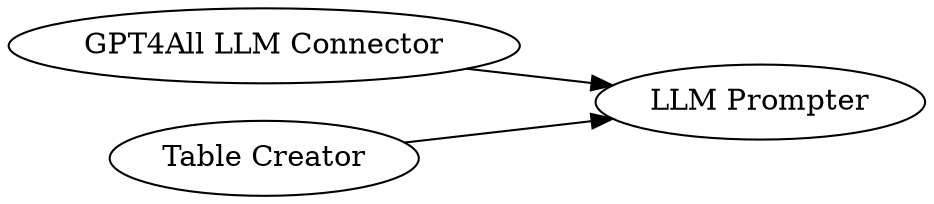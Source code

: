 digraph {
	"-33970319881739449_109" [label="GPT4All LLM Connector"]
	"-33970319881739449_104" [label="LLM Prompter"]
	"-33970319881739449_108" [label="Table Creator"]
	"-33970319881739449_108" -> "-33970319881739449_104"
	"-33970319881739449_109" -> "-33970319881739449_104"
	rankdir=LR
}
